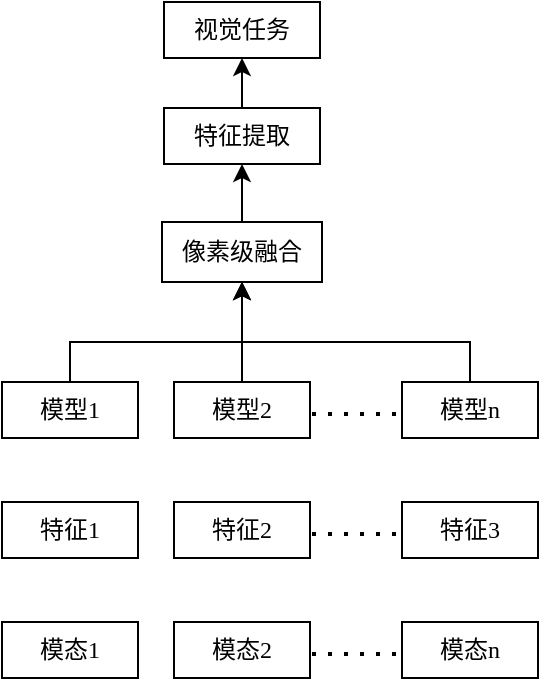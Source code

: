 <mxfile version="26.1.0">
  <diagram name="第 1 页" id="1-BLOxt3ObJG5c-1yq0U">
    <mxGraphModel dx="636" dy="420" grid="1" gridSize="10" guides="1" tooltips="1" connect="1" arrows="1" fold="1" page="1" pageScale="1" pageWidth="827" pageHeight="1169" math="0" shadow="0">
      <root>
        <mxCell id="0" />
        <mxCell id="1" parent="0" />
        <mxCell id="0hp2Ma2FYjjdsOUvhA9y-13" style="edgeStyle=orthogonalEdgeStyle;shape=connector;rounded=0;orthogonalLoop=1;jettySize=auto;html=1;entryX=0.5;entryY=1;entryDx=0;entryDy=0;strokeColor=default;align=center;verticalAlign=middle;fontFamily=Helvetica;fontSize=11;fontColor=default;labelBackgroundColor=default;endArrow=classic;" edge="1" parent="1" source="0hp2Ma2FYjjdsOUvhA9y-14" target="0hp2Ma2FYjjdsOUvhA9y-23">
          <mxGeometry relative="1" as="geometry">
            <Array as="points">
              <mxPoint x="164" y="300" />
              <mxPoint x="250" y="300" />
            </Array>
          </mxGeometry>
        </mxCell>
        <mxCell id="0hp2Ma2FYjjdsOUvhA9y-14" value="模型&lt;font face=&quot;Times New Roman&quot;&gt;1&lt;/font&gt;" style="rounded=0;whiteSpace=wrap;html=1;fontFamily=宋体;fontSource=https%3A%2F%2Ffonts.googleapis.com%2Fcss%3Ffamily%3D%25E5%25AE%258B%25E4%25BD%2593;" vertex="1" parent="1">
          <mxGeometry x="130" y="320" width="68" height="28" as="geometry" />
        </mxCell>
        <mxCell id="0hp2Ma2FYjjdsOUvhA9y-15" style="edgeStyle=none;shape=connector;rounded=0;orthogonalLoop=1;jettySize=auto;html=1;entryX=0.5;entryY=1;entryDx=0;entryDy=0;strokeColor=default;align=center;verticalAlign=middle;fontFamily=宋体;fontSize=11;fontColor=default;labelBackgroundColor=default;endArrow=classic;fontSource=https%3A%2F%2Ffonts.googleapis.com%2Fcss%3Ffamily%3D%25E5%25AE%258B%25E4%25BD%2593;" edge="1" parent="1" source="0hp2Ma2FYjjdsOUvhA9y-16" target="0hp2Ma2FYjjdsOUvhA9y-23">
          <mxGeometry relative="1" as="geometry" />
        </mxCell>
        <mxCell id="0hp2Ma2FYjjdsOUvhA9y-16" value="模型&lt;font face=&quot;Times New Roman&quot;&gt;2&lt;/font&gt;" style="rounded=0;whiteSpace=wrap;html=1;fontFamily=宋体;fontSource=https%3A%2F%2Ffonts.googleapis.com%2Fcss%3Ffamily%3D%25E5%25AE%258B%25E4%25BD%2593;" vertex="1" parent="1">
          <mxGeometry x="216" y="320" width="68" height="28" as="geometry" />
        </mxCell>
        <mxCell id="0hp2Ma2FYjjdsOUvhA9y-17" style="edgeStyle=orthogonalEdgeStyle;shape=connector;rounded=0;orthogonalLoop=1;jettySize=auto;html=1;entryX=0.5;entryY=1;entryDx=0;entryDy=0;strokeColor=default;align=center;verticalAlign=middle;fontFamily=Helvetica;fontSize=11;fontColor=default;labelBackgroundColor=default;endArrow=classic;exitX=0.5;exitY=0;exitDx=0;exitDy=0;" edge="1" parent="1" source="0hp2Ma2FYjjdsOUvhA9y-18" target="0hp2Ma2FYjjdsOUvhA9y-23">
          <mxGeometry relative="1" as="geometry">
            <Array as="points">
              <mxPoint x="364" y="300" />
              <mxPoint x="250" y="300" />
            </Array>
          </mxGeometry>
        </mxCell>
        <mxCell id="0hp2Ma2FYjjdsOUvhA9y-18" value="模型&lt;font face=&quot;Times New Roman&quot;&gt;n&lt;/font&gt;" style="rounded=0;whiteSpace=wrap;html=1;fontFamily=宋体;fontSource=https%3A%2F%2Ffonts.googleapis.com%2Fcss%3Ffamily%3D%25E5%25AE%258B%25E4%25BD%2593;" vertex="1" parent="1">
          <mxGeometry x="330" y="320" width="68" height="28" as="geometry" />
        </mxCell>
        <mxCell id="0hp2Ma2FYjjdsOUvhA9y-19" value="视觉任务" style="rounded=0;whiteSpace=wrap;html=1;fontFamily=宋体;fontSource=https%3A%2F%2Ffonts.googleapis.com%2Fcss%3Ffamily%3D%25E5%25AE%258B%25E4%25BD%2593;" vertex="1" parent="1">
          <mxGeometry x="211" y="130" width="78" height="28" as="geometry" />
        </mxCell>
        <mxCell id="0hp2Ma2FYjjdsOUvhA9y-20" style="edgeStyle=orthogonalEdgeStyle;shape=connector;rounded=0;orthogonalLoop=1;jettySize=auto;html=1;entryX=0.5;entryY=1;entryDx=0;entryDy=0;strokeColor=default;align=center;verticalAlign=middle;fontFamily=Helvetica;fontSize=11;fontColor=default;labelBackgroundColor=default;endArrow=classic;" edge="1" parent="1" source="0hp2Ma2FYjjdsOUvhA9y-21" target="0hp2Ma2FYjjdsOUvhA9y-19">
          <mxGeometry relative="1" as="geometry" />
        </mxCell>
        <mxCell id="0hp2Ma2FYjjdsOUvhA9y-21" value="特征提取" style="rounded=0;whiteSpace=wrap;html=1;fontFamily=宋体;fontSource=https%3A%2F%2Ffonts.googleapis.com%2Fcss%3Ffamily%3D%25E5%25AE%258B%25E4%25BD%2593;" vertex="1" parent="1">
          <mxGeometry x="211" y="183" width="78" height="28" as="geometry" />
        </mxCell>
        <mxCell id="0hp2Ma2FYjjdsOUvhA9y-22" style="edgeStyle=orthogonalEdgeStyle;rounded=0;orthogonalLoop=1;jettySize=auto;html=1;entryX=0.5;entryY=1;entryDx=0;entryDy=0;fontFamily=宋体;fontSource=https%3A%2F%2Ffonts.googleapis.com%2Fcss%3Ffamily%3D%25E5%25AE%258B%25E4%25BD%2593;" edge="1" parent="1" source="0hp2Ma2FYjjdsOUvhA9y-23" target="0hp2Ma2FYjjdsOUvhA9y-21">
          <mxGeometry relative="1" as="geometry" />
        </mxCell>
        <mxCell id="0hp2Ma2FYjjdsOUvhA9y-23" value="像素级融合" style="rounded=0;whiteSpace=wrap;html=1;fontFamily=宋体;fontSource=https%3A%2F%2Ffonts.googleapis.com%2Fcss%3Ffamily%3D%25E5%25AE%258B%25E4%25BD%2593;" vertex="1" parent="1">
          <mxGeometry x="210" y="240" width="80" height="30" as="geometry" />
        </mxCell>
        <mxCell id="0hp2Ma2FYjjdsOUvhA9y-24" value="" style="endArrow=none;dashed=1;html=1;dashPattern=1 3;strokeWidth=2;rounded=0;strokeColor=default;align=center;verticalAlign=middle;fontFamily=宋体;fontSize=11;fontColor=default;labelBackgroundColor=default;entryX=0;entryY=0.5;entryDx=0;entryDy=0;exitX=1;exitY=0.5;exitDx=0;exitDy=0;fontSource=https%3A%2F%2Ffonts.googleapis.com%2Fcss%3Ffamily%3D%25E5%25AE%258B%25E4%25BD%2593;" edge="1" parent="1">
          <mxGeometry width="50" height="50" relative="1" as="geometry">
            <mxPoint x="285" y="336" as="sourcePoint" />
            <mxPoint x="327" y="336" as="targetPoint" />
          </mxGeometry>
        </mxCell>
        <mxCell id="0hp2Ma2FYjjdsOUvhA9y-33" value="特征&lt;font face=&quot;Times New Roman&quot;&gt;1&lt;/font&gt;" style="rounded=0;whiteSpace=wrap;html=1;fontFamily=宋体;fontSource=https%3A%2F%2Ffonts.googleapis.com%2Fcss%3Ffamily%3D%25E5%25AE%258B%25E4%25BD%2593;" vertex="1" parent="1">
          <mxGeometry x="130" y="380" width="68" height="28" as="geometry" />
        </mxCell>
        <mxCell id="0hp2Ma2FYjjdsOUvhA9y-34" value="特征&lt;font face=&quot;Times New Roman&quot;&gt;2&lt;/font&gt;" style="rounded=0;whiteSpace=wrap;html=1;fontFamily=宋体;fontSource=https%3A%2F%2Ffonts.googleapis.com%2Fcss%3Ffamily%3D%25E5%25AE%258B%25E4%25BD%2593;" vertex="1" parent="1">
          <mxGeometry x="216" y="380" width="68" height="28" as="geometry" />
        </mxCell>
        <mxCell id="0hp2Ma2FYjjdsOUvhA9y-35" value="特征&lt;font face=&quot;Times New Roman&quot;&gt;3&lt;/font&gt;" style="rounded=0;whiteSpace=wrap;html=1;fontFamily=宋体;fontSource=https%3A%2F%2Ffonts.googleapis.com%2Fcss%3Ffamily%3D%25E5%25AE%258B%25E4%25BD%2593;" vertex="1" parent="1">
          <mxGeometry x="330" y="380" width="68" height="28" as="geometry" />
        </mxCell>
        <mxCell id="0hp2Ma2FYjjdsOUvhA9y-36" value="" style="endArrow=none;dashed=1;html=1;dashPattern=1 3;strokeWidth=2;rounded=0;strokeColor=default;align=center;verticalAlign=middle;fontFamily=宋体;fontSize=11;fontColor=default;labelBackgroundColor=default;entryX=0;entryY=0.5;entryDx=0;entryDy=0;exitX=1;exitY=0.5;exitDx=0;exitDy=0;fontSource=https%3A%2F%2Ffonts.googleapis.com%2Fcss%3Ffamily%3D%25E5%25AE%258B%25E4%25BD%2593;" edge="1" parent="1">
          <mxGeometry width="50" height="50" relative="1" as="geometry">
            <mxPoint x="285" y="396" as="sourcePoint" />
            <mxPoint x="327" y="396" as="targetPoint" />
          </mxGeometry>
        </mxCell>
        <mxCell id="0hp2Ma2FYjjdsOUvhA9y-37" value="模态&lt;font face=&quot;Times New Roman&quot;&gt;1&lt;/font&gt;" style="rounded=0;whiteSpace=wrap;html=1;fontFamily=宋体;fontSource=https%3A%2F%2Ffonts.googleapis.com%2Fcss%3Ffamily%3D%25E5%25AE%258B%25E4%25BD%2593;" vertex="1" parent="1">
          <mxGeometry x="130" y="440" width="68" height="28" as="geometry" />
        </mxCell>
        <mxCell id="0hp2Ma2FYjjdsOUvhA9y-38" value="模态&lt;font face=&quot;Times New Roman&quot;&gt;2&lt;/font&gt;" style="rounded=0;whiteSpace=wrap;html=1;fontFamily=宋体;fontSource=https%3A%2F%2Ffonts.googleapis.com%2Fcss%3Ffamily%3D%25E5%25AE%258B%25E4%25BD%2593;" vertex="1" parent="1">
          <mxGeometry x="216" y="440" width="68" height="28" as="geometry" />
        </mxCell>
        <mxCell id="0hp2Ma2FYjjdsOUvhA9y-39" value="模态&lt;font face=&quot;Times New Roman&quot;&gt;n&lt;/font&gt;" style="rounded=0;whiteSpace=wrap;html=1;fontFamily=宋体;fontSource=https%3A%2F%2Ffonts.googleapis.com%2Fcss%3Ffamily%3D%25E5%25AE%258B%25E4%25BD%2593;" vertex="1" parent="1">
          <mxGeometry x="330" y="440" width="68" height="28" as="geometry" />
        </mxCell>
        <mxCell id="0hp2Ma2FYjjdsOUvhA9y-40" value="" style="endArrow=none;dashed=1;html=1;dashPattern=1 3;strokeWidth=2;rounded=0;strokeColor=default;align=center;verticalAlign=middle;fontFamily=宋体;fontSize=11;fontColor=default;labelBackgroundColor=default;entryX=0;entryY=0.5;entryDx=0;entryDy=0;exitX=1;exitY=0.5;exitDx=0;exitDy=0;fontSource=https%3A%2F%2Ffonts.googleapis.com%2Fcss%3Ffamily%3D%25E5%25AE%258B%25E4%25BD%2593;" edge="1" parent="1">
          <mxGeometry width="50" height="50" relative="1" as="geometry">
            <mxPoint x="285" y="456" as="sourcePoint" />
            <mxPoint x="327" y="456" as="targetPoint" />
          </mxGeometry>
        </mxCell>
      </root>
    </mxGraphModel>
  </diagram>
</mxfile>
